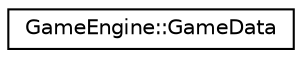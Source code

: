 digraph "Graphical Class Hierarchy"
{
  edge [fontname="Helvetica",fontsize="10",labelfontname="Helvetica",labelfontsize="10"];
  node [fontname="Helvetica",fontsize="10",shape=record];
  rankdir="LR";
  Node0 [label="GameEngine::GameData",height=0.2,width=0.4,color="black", fillcolor="white", style="filled",URL="$struct_game_engine_1_1_game_data.html"];
}
